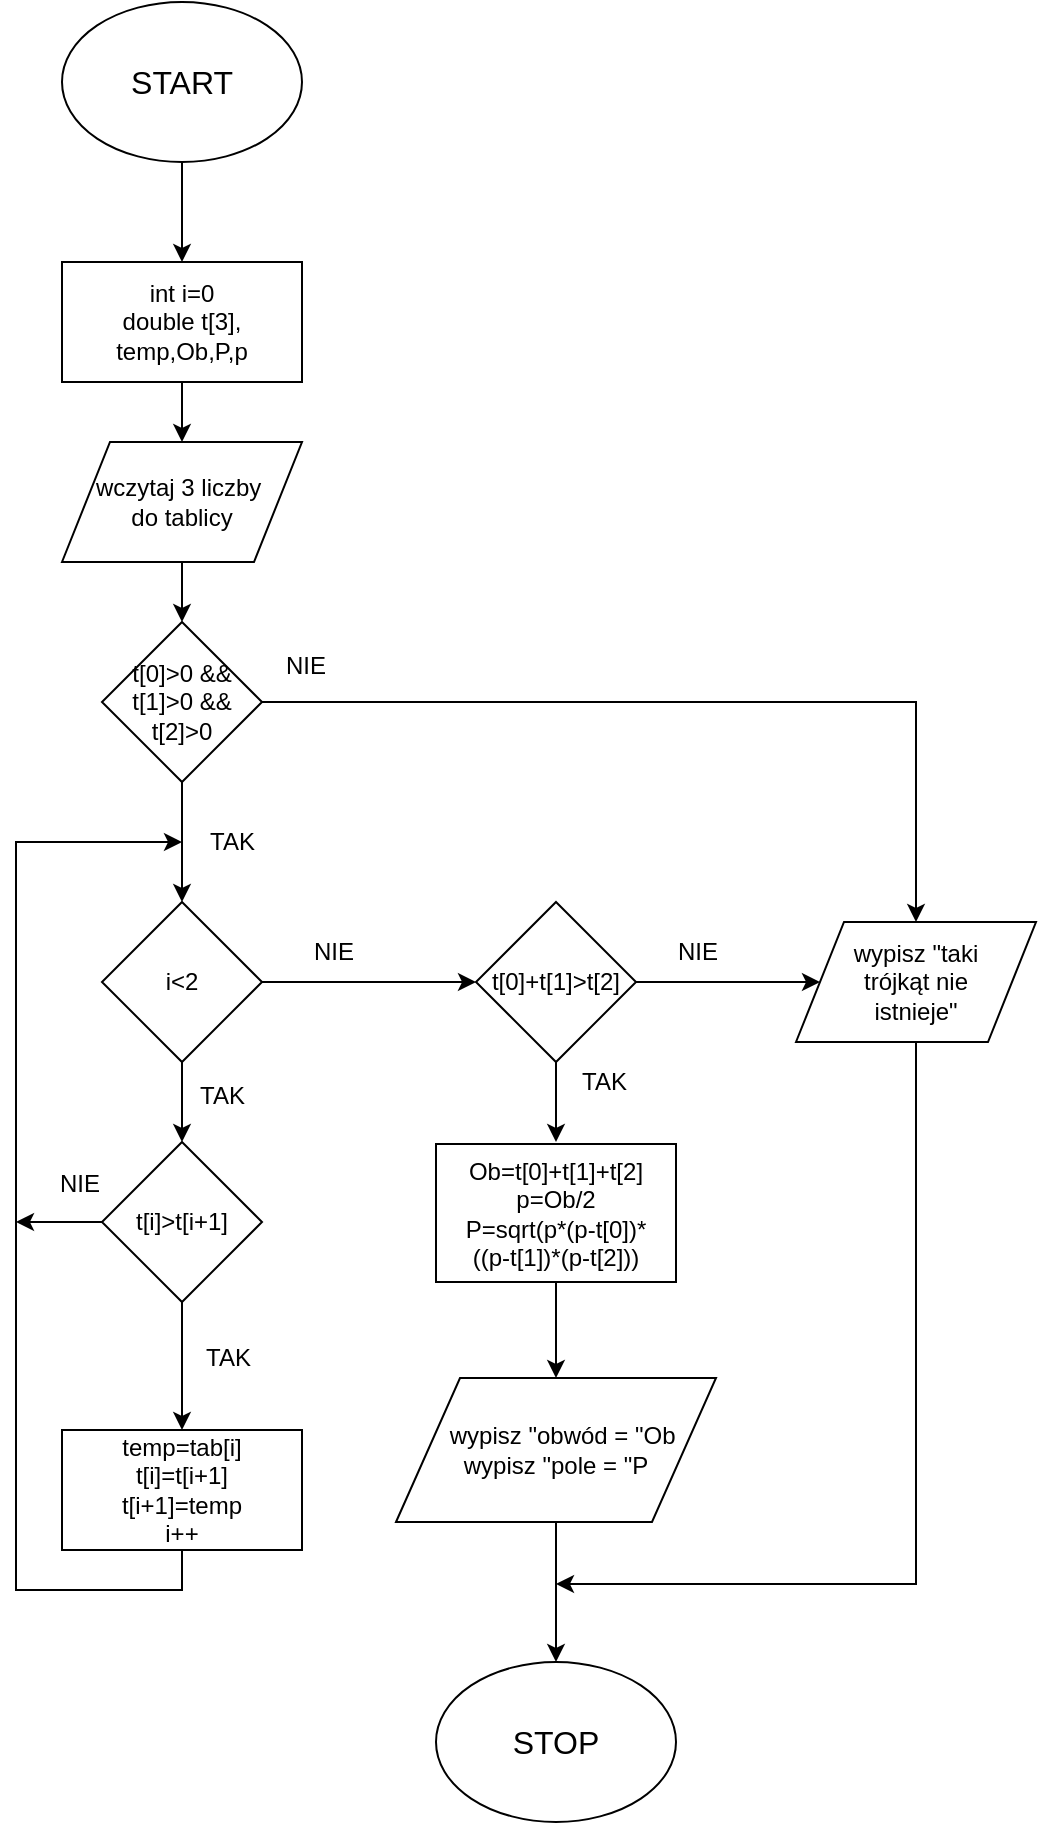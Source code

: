 <mxfile version="9.3.1" type="device" userAgent="Mozilla/5.0 (Windows NT 10.0; Win64; x64) AppleWebKit/537.36 (KHTML, like Gecko) draw.io/9.3.1 Chrome/66.0.336.181 Electron/3.0.6 Safari/537.36" editor="www.draw.io"><diagram id="rI1Z3i625etn3KGbBWUM" name="Page-1"><mxGraphModel dx="1028" dy="604" grid="1" gridSize="10" guides="1" tooltips="1" connect="1" arrows="1" fold="1" page="1" pageScale="1" pageWidth="827" pageHeight="1169" background="#ffffff" math="0" shadow="0"><root><mxCell id="0"/><mxCell id="1" parent="0"/><mxCell id="6qBrsOuUvHhkeYAUnY9m-35" style="edgeStyle=orthogonalEdgeStyle;rounded=0;orthogonalLoop=1;jettySize=auto;html=1;exitX=0.5;exitY=1;exitDx=0;exitDy=0;entryX=0.5;entryY=0;entryDx=0;entryDy=0;" parent="1" source="6qBrsOuUvHhkeYAUnY9m-1" target="6qBrsOuUvHhkeYAUnY9m-2" edge="1"><mxGeometry relative="1" as="geometry"/></mxCell><mxCell id="6qBrsOuUvHhkeYAUnY9m-1" value="&lt;font style=&quot;font-size: 16px&quot;&gt;START&lt;/font&gt;" style="ellipse;whiteSpace=wrap;html=1;" parent="1" vertex="1"><mxGeometry x="221" y="103" width="120" height="80" as="geometry"/></mxCell><mxCell id="6qBrsOuUvHhkeYAUnY9m-37" value="" style="edgeStyle=orthogonalEdgeStyle;rounded=0;orthogonalLoop=1;jettySize=auto;html=1;" parent="1" source="6qBrsOuUvHhkeYAUnY9m-2" target="6qBrsOuUvHhkeYAUnY9m-36" edge="1"><mxGeometry relative="1" as="geometry"/></mxCell><mxCell id="6qBrsOuUvHhkeYAUnY9m-2" value="int i=0&lt;br&gt;double t[3],&lt;br&gt;temp,Ob,P,p&lt;br&gt;" style="rounded=0;whiteSpace=wrap;html=1;fontFamily=Helvetica;fontSize=12;fontColor=#000000;align=center;strokeColor=#000000;fillColor=#ffffff;" parent="1" vertex="1"><mxGeometry x="221" y="233" width="120" height="60" as="geometry"/></mxCell><mxCell id="6qBrsOuUvHhkeYAUnY9m-7" value="" style="edgeStyle=orthogonalEdgeStyle;rounded=0;orthogonalLoop=1;jettySize=auto;html=1;" parent="1" source="6qBrsOuUvHhkeYAUnY9m-3" target="6qBrsOuUvHhkeYAUnY9m-5" edge="1"><mxGeometry relative="1" as="geometry"/></mxCell><mxCell id="6qBrsOuUvHhkeYAUnY9m-20" style="edgeStyle=orthogonalEdgeStyle;rounded=0;orthogonalLoop=1;jettySize=auto;html=1;exitX=1;exitY=0.5;exitDx=0;exitDy=0;entryX=0;entryY=0.5;entryDx=0;entryDy=0;" parent="1" source="6qBrsOuUvHhkeYAUnY9m-3" target="6qBrsOuUvHhkeYAUnY9m-19" edge="1"><mxGeometry relative="1" as="geometry"/></mxCell><mxCell id="6qBrsOuUvHhkeYAUnY9m-3" value="i&amp;lt;2" style="rhombus;whiteSpace=wrap;html=1;" parent="1" vertex="1"><mxGeometry x="241" y="553" width="80" height="80" as="geometry"/></mxCell><mxCell id="6qBrsOuUvHhkeYAUnY9m-11" style="edgeStyle=orthogonalEdgeStyle;rounded=0;orthogonalLoop=1;jettySize=auto;html=1;exitX=0.5;exitY=1;exitDx=0;exitDy=0;" parent="1" source="6qBrsOuUvHhkeYAUnY9m-4" edge="1"><mxGeometry relative="1" as="geometry"><mxPoint x="281" y="523" as="targetPoint"/><Array as="points"><mxPoint x="281" y="897"/><mxPoint x="198" y="897"/><mxPoint x="198" y="523"/></Array></mxGeometry></mxCell><mxCell id="6qBrsOuUvHhkeYAUnY9m-4" value="temp=tab[i]&lt;br&gt;t[i]=t[i+1]&lt;br&gt;t[i+1]=temp&lt;br&gt;i++" style="rounded=0;whiteSpace=wrap;html=1;" parent="1" vertex="1"><mxGeometry x="221" y="817" width="120" height="60" as="geometry"/></mxCell><mxCell id="6qBrsOuUvHhkeYAUnY9m-8" value="" style="edgeStyle=orthogonalEdgeStyle;rounded=0;orthogonalLoop=1;jettySize=auto;html=1;" parent="1" source="6qBrsOuUvHhkeYAUnY9m-5" target="6qBrsOuUvHhkeYAUnY9m-4" edge="1"><mxGeometry relative="1" as="geometry"/></mxCell><mxCell id="6qBrsOuUvHhkeYAUnY9m-16" style="edgeStyle=orthogonalEdgeStyle;rounded=0;orthogonalLoop=1;jettySize=auto;html=1;" parent="1" source="6qBrsOuUvHhkeYAUnY9m-5" edge="1"><mxGeometry relative="1" as="geometry"><mxPoint x="198" y="713" as="targetPoint"/></mxGeometry></mxCell><mxCell id="6qBrsOuUvHhkeYAUnY9m-5" value="t[i]&amp;gt;t[i+1]" style="rhombus;whiteSpace=wrap;html=1;" parent="1" vertex="1"><mxGeometry x="241" y="673" width="80" height="80" as="geometry"/></mxCell><mxCell id="6qBrsOuUvHhkeYAUnY9m-9" value="TAK" style="text;html=1;resizable=0;points=[];autosize=1;align=left;verticalAlign=top;spacingTop=-4;" parent="1" vertex="1"><mxGeometry x="288" y="640" width="40" height="20" as="geometry"/></mxCell><mxCell id="6qBrsOuUvHhkeYAUnY9m-10" value="TAK" style="text;html=1;resizable=0;points=[];autosize=1;align=left;verticalAlign=top;spacingTop=-4;" parent="1" vertex="1"><mxGeometry x="291" y="771" width="40" height="20" as="geometry"/></mxCell><mxCell id="6qBrsOuUvHhkeYAUnY9m-17" value="NIE" style="text;html=1;resizable=0;points=[];autosize=1;align=left;verticalAlign=top;spacingTop=-4;" parent="1" vertex="1"><mxGeometry x="218" y="684" width="40" height="20" as="geometry"/></mxCell><mxCell id="6qBrsOuUvHhkeYAUnY9m-22" style="edgeStyle=orthogonalEdgeStyle;rounded=0;orthogonalLoop=1;jettySize=auto;html=1;exitX=0.5;exitY=1;exitDx=0;exitDy=0;entryX=0.5;entryY=0;entryDx=0;entryDy=0;" parent="1" source="6qBrsOuUvHhkeYAUnY9m-19" edge="1"><mxGeometry relative="1" as="geometry"><mxPoint x="468" y="673" as="targetPoint"/></mxGeometry></mxCell><mxCell id="6qBrsOuUvHhkeYAUnY9m-30" style="edgeStyle=orthogonalEdgeStyle;rounded=0;orthogonalLoop=1;jettySize=auto;html=1;exitX=1;exitY=0.5;exitDx=0;exitDy=0;" parent="1" source="6qBrsOuUvHhkeYAUnY9m-19" target="6qBrsOuUvHhkeYAUnY9m-29" edge="1"><mxGeometry relative="1" as="geometry"/></mxCell><mxCell id="6qBrsOuUvHhkeYAUnY9m-19" value="t[0]+t[1]&amp;gt;t[2]" style="rhombus;whiteSpace=wrap;html=1;" parent="1" vertex="1"><mxGeometry x="428" y="553" width="80" height="80" as="geometry"/></mxCell><mxCell id="6qBrsOuUvHhkeYAUnY9m-21" value="NIE" style="text;html=1;resizable=0;points=[];autosize=1;align=left;verticalAlign=top;spacingTop=-4;" parent="1" vertex="1"><mxGeometry x="344.5" y="568" width="40" height="20" as="geometry"/></mxCell><mxCell id="6qBrsOuUvHhkeYAUnY9m-28" style="edgeStyle=orthogonalEdgeStyle;rounded=0;orthogonalLoop=1;jettySize=auto;html=1;exitX=0.5;exitY=1;exitDx=0;exitDy=0;" parent="1" source="6qBrsOuUvHhkeYAUnY9m-26" target="6qBrsOuUvHhkeYAUnY9m-27" edge="1"><mxGeometry relative="1" as="geometry"/></mxCell><mxCell id="6qBrsOuUvHhkeYAUnY9m-26" value="Ob=t[0]+t[1]+t[2]&lt;br&gt;p=Ob/2&lt;br&gt;P=sqrt(p*(p-t[0])*&lt;br&gt;((p-t[1])*(p-t[2]))&lt;br&gt;" style="rounded=0;whiteSpace=wrap;html=1;" parent="1" vertex="1"><mxGeometry x="408" y="674" width="120" height="69" as="geometry"/></mxCell><mxCell id="6qBrsOuUvHhkeYAUnY9m-45" style="edgeStyle=orthogonalEdgeStyle;rounded=0;orthogonalLoop=1;jettySize=auto;html=1;exitX=0.5;exitY=1;exitDx=0;exitDy=0;entryX=0.5;entryY=0;entryDx=0;entryDy=0;" parent="1" source="6qBrsOuUvHhkeYAUnY9m-27" target="6qBrsOuUvHhkeYAUnY9m-44" edge="1"><mxGeometry relative="1" as="geometry"/></mxCell><mxCell id="6qBrsOuUvHhkeYAUnY9m-27" value="&amp;nbsp; wypisz &quot;obwód = &quot;Ob&lt;br&gt;wypisz &quot;pole = &quot;P&lt;br&gt;" style="shape=parallelogram;perimeter=parallelogramPerimeter;whiteSpace=wrap;html=1;" parent="1" vertex="1"><mxGeometry x="388" y="791" width="160" height="72" as="geometry"/></mxCell><mxCell id="6qBrsOuUvHhkeYAUnY9m-46" style="edgeStyle=orthogonalEdgeStyle;rounded=0;orthogonalLoop=1;jettySize=auto;html=1;exitX=0.5;exitY=1;exitDx=0;exitDy=0;" parent="1" source="6qBrsOuUvHhkeYAUnY9m-29" edge="1"><mxGeometry relative="1" as="geometry"><mxPoint x="468" y="894" as="targetPoint"/><Array as="points"><mxPoint x="648" y="894"/></Array></mxGeometry></mxCell><mxCell id="6qBrsOuUvHhkeYAUnY9m-29" value="wypisz &quot;taki &lt;br&gt;trójkąt nie &lt;br&gt;istnieje&quot;" style="shape=parallelogram;perimeter=parallelogramPerimeter;whiteSpace=wrap;html=1;" parent="1" vertex="1"><mxGeometry x="588" y="563" width="120" height="60" as="geometry"/></mxCell><mxCell id="6qBrsOuUvHhkeYAUnY9m-31" value="NIE" style="text;html=1;resizable=0;points=[];autosize=1;align=left;verticalAlign=top;spacingTop=-4;" parent="1" vertex="1"><mxGeometry x="527" y="568" width="40" height="20" as="geometry"/></mxCell><mxCell id="6qBrsOuUvHhkeYAUnY9m-34" value="TAK" style="text;html=1;resizable=0;points=[];autosize=1;align=left;verticalAlign=top;spacingTop=-4;" parent="1" vertex="1"><mxGeometry x="479" y="633" width="40" height="20" as="geometry"/></mxCell><mxCell id="6qBrsOuUvHhkeYAUnY9m-41" value="" style="edgeStyle=orthogonalEdgeStyle;rounded=0;orthogonalLoop=1;jettySize=auto;html=1;" parent="1" source="6qBrsOuUvHhkeYAUnY9m-36" target="6qBrsOuUvHhkeYAUnY9m-39" edge="1"><mxGeometry relative="1" as="geometry"/></mxCell><mxCell id="6qBrsOuUvHhkeYAUnY9m-36" value="wczytaj 3 liczby&amp;nbsp;&lt;br&gt;do tablicy&lt;br&gt;" style="shape=parallelogram;perimeter=parallelogramPerimeter;whiteSpace=wrap;html=1;" parent="1" vertex="1"><mxGeometry x="221" y="323" width="120" height="60" as="geometry"/></mxCell><mxCell id="6qBrsOuUvHhkeYAUnY9m-40" value="" style="edgeStyle=orthogonalEdgeStyle;rounded=0;orthogonalLoop=1;jettySize=auto;html=1;" parent="1" source="6qBrsOuUvHhkeYAUnY9m-39" target="6qBrsOuUvHhkeYAUnY9m-3" edge="1"><mxGeometry relative="1" as="geometry"/></mxCell><mxCell id="6qBrsOuUvHhkeYAUnY9m-43" style="edgeStyle=orthogonalEdgeStyle;rounded=0;orthogonalLoop=1;jettySize=auto;html=1;exitX=1;exitY=0.5;exitDx=0;exitDy=0;entryX=0.5;entryY=0;entryDx=0;entryDy=0;" parent="1" source="6qBrsOuUvHhkeYAUnY9m-39" target="6qBrsOuUvHhkeYAUnY9m-29" edge="1"><mxGeometry relative="1" as="geometry"/></mxCell><mxCell id="6qBrsOuUvHhkeYAUnY9m-39" value="&amp;nbsp;t[0]&amp;gt;0 &amp;amp;&amp;amp;&amp;nbsp;&lt;br&gt;t[1]&amp;gt;0 &amp;amp;&amp;amp;&lt;br&gt;t[2]&amp;gt;0&lt;br&gt;" style="rhombus;whiteSpace=wrap;html=1;" parent="1" vertex="1"><mxGeometry x="241" y="413" width="80" height="80" as="geometry"/></mxCell><mxCell id="6qBrsOuUvHhkeYAUnY9m-42" value="TAK" style="text;html=1;resizable=0;points=[];autosize=1;align=left;verticalAlign=top;spacingTop=-4;" parent="1" vertex="1"><mxGeometry x="293" y="513" width="40" height="20" as="geometry"/></mxCell><mxCell id="6qBrsOuUvHhkeYAUnY9m-44" value="&lt;font style=&quot;font-size: 16px&quot;&gt;STOP&lt;/font&gt;" style="ellipse;whiteSpace=wrap;html=1;" parent="1" vertex="1"><mxGeometry x="408" y="933" width="120" height="80" as="geometry"/></mxCell><mxCell id="6qBrsOuUvHhkeYAUnY9m-47" value="NIE" style="text;html=1;resizable=0;points=[];autosize=1;align=left;verticalAlign=top;spacingTop=-4;" parent="1" vertex="1"><mxGeometry x="331" y="425" width="40" height="20" as="geometry"/></mxCell></root></mxGraphModel></diagram></mxfile>